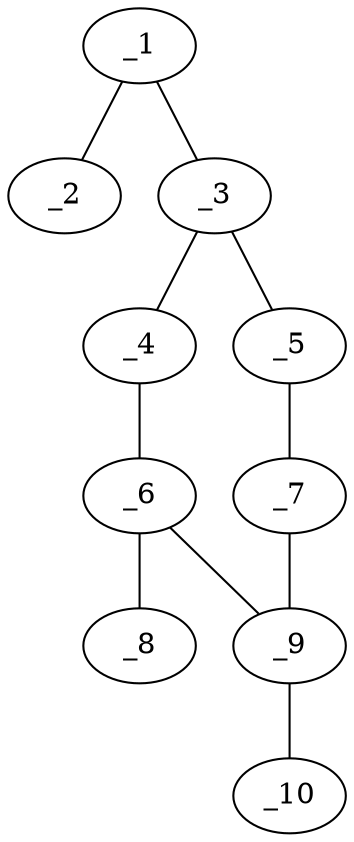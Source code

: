 graph molid64797 {
	_1	 [charge=0,
		chem=2,
		symbol="O  ",
		x="5.4641",
		y="-1"];
	_2	 [charge=0,
		chem=1,
		symbol="C  ",
		x="5.4641",
		y="-2"];
	_1 -- _2	 [valence=1];
	_3	 [charge=0,
		chem=1,
		symbol="C  ",
		x="4.5981",
		y="-0.5"];
	_1 -- _3	 [valence=1];
	_4	 [charge=0,
		chem=4,
		symbol="N  ",
		x="4.5981",
		y="0.5"];
	_3 -- _4	 [valence=2];
	_5	 [charge=0,
		chem=1,
		symbol="C  ",
		x="3.732",
		y="-1"];
	_3 -- _5	 [valence=1];
	_6	 [charge=1,
		chem=4,
		symbol="N  ",
		x="3.7321",
		y=1];
	_4 -- _6	 [valence=1];
	_7	 [charge=0,
		chem=1,
		symbol="C  ",
		x="2.866",
		y="-0.5"];
	_5 -- _7	 [valence=2];
	_8	 [charge=0,
		chem=2,
		symbol="O  ",
		x="3.7321",
		y=2];
	_6 -- _8	 [valence=2];
	_9	 [charge="-1",
		chem=1,
		symbol="C  ",
		x="2.866",
		y="0.5"];
	_6 -- _9	 [valence=1];
	_7 -- _9	 [valence=1];
	_10	 [charge=0,
		chem=1,
		symbol="C  ",
		x=2,
		y=1];
	_9 -- _10	 [valence=1];
}
